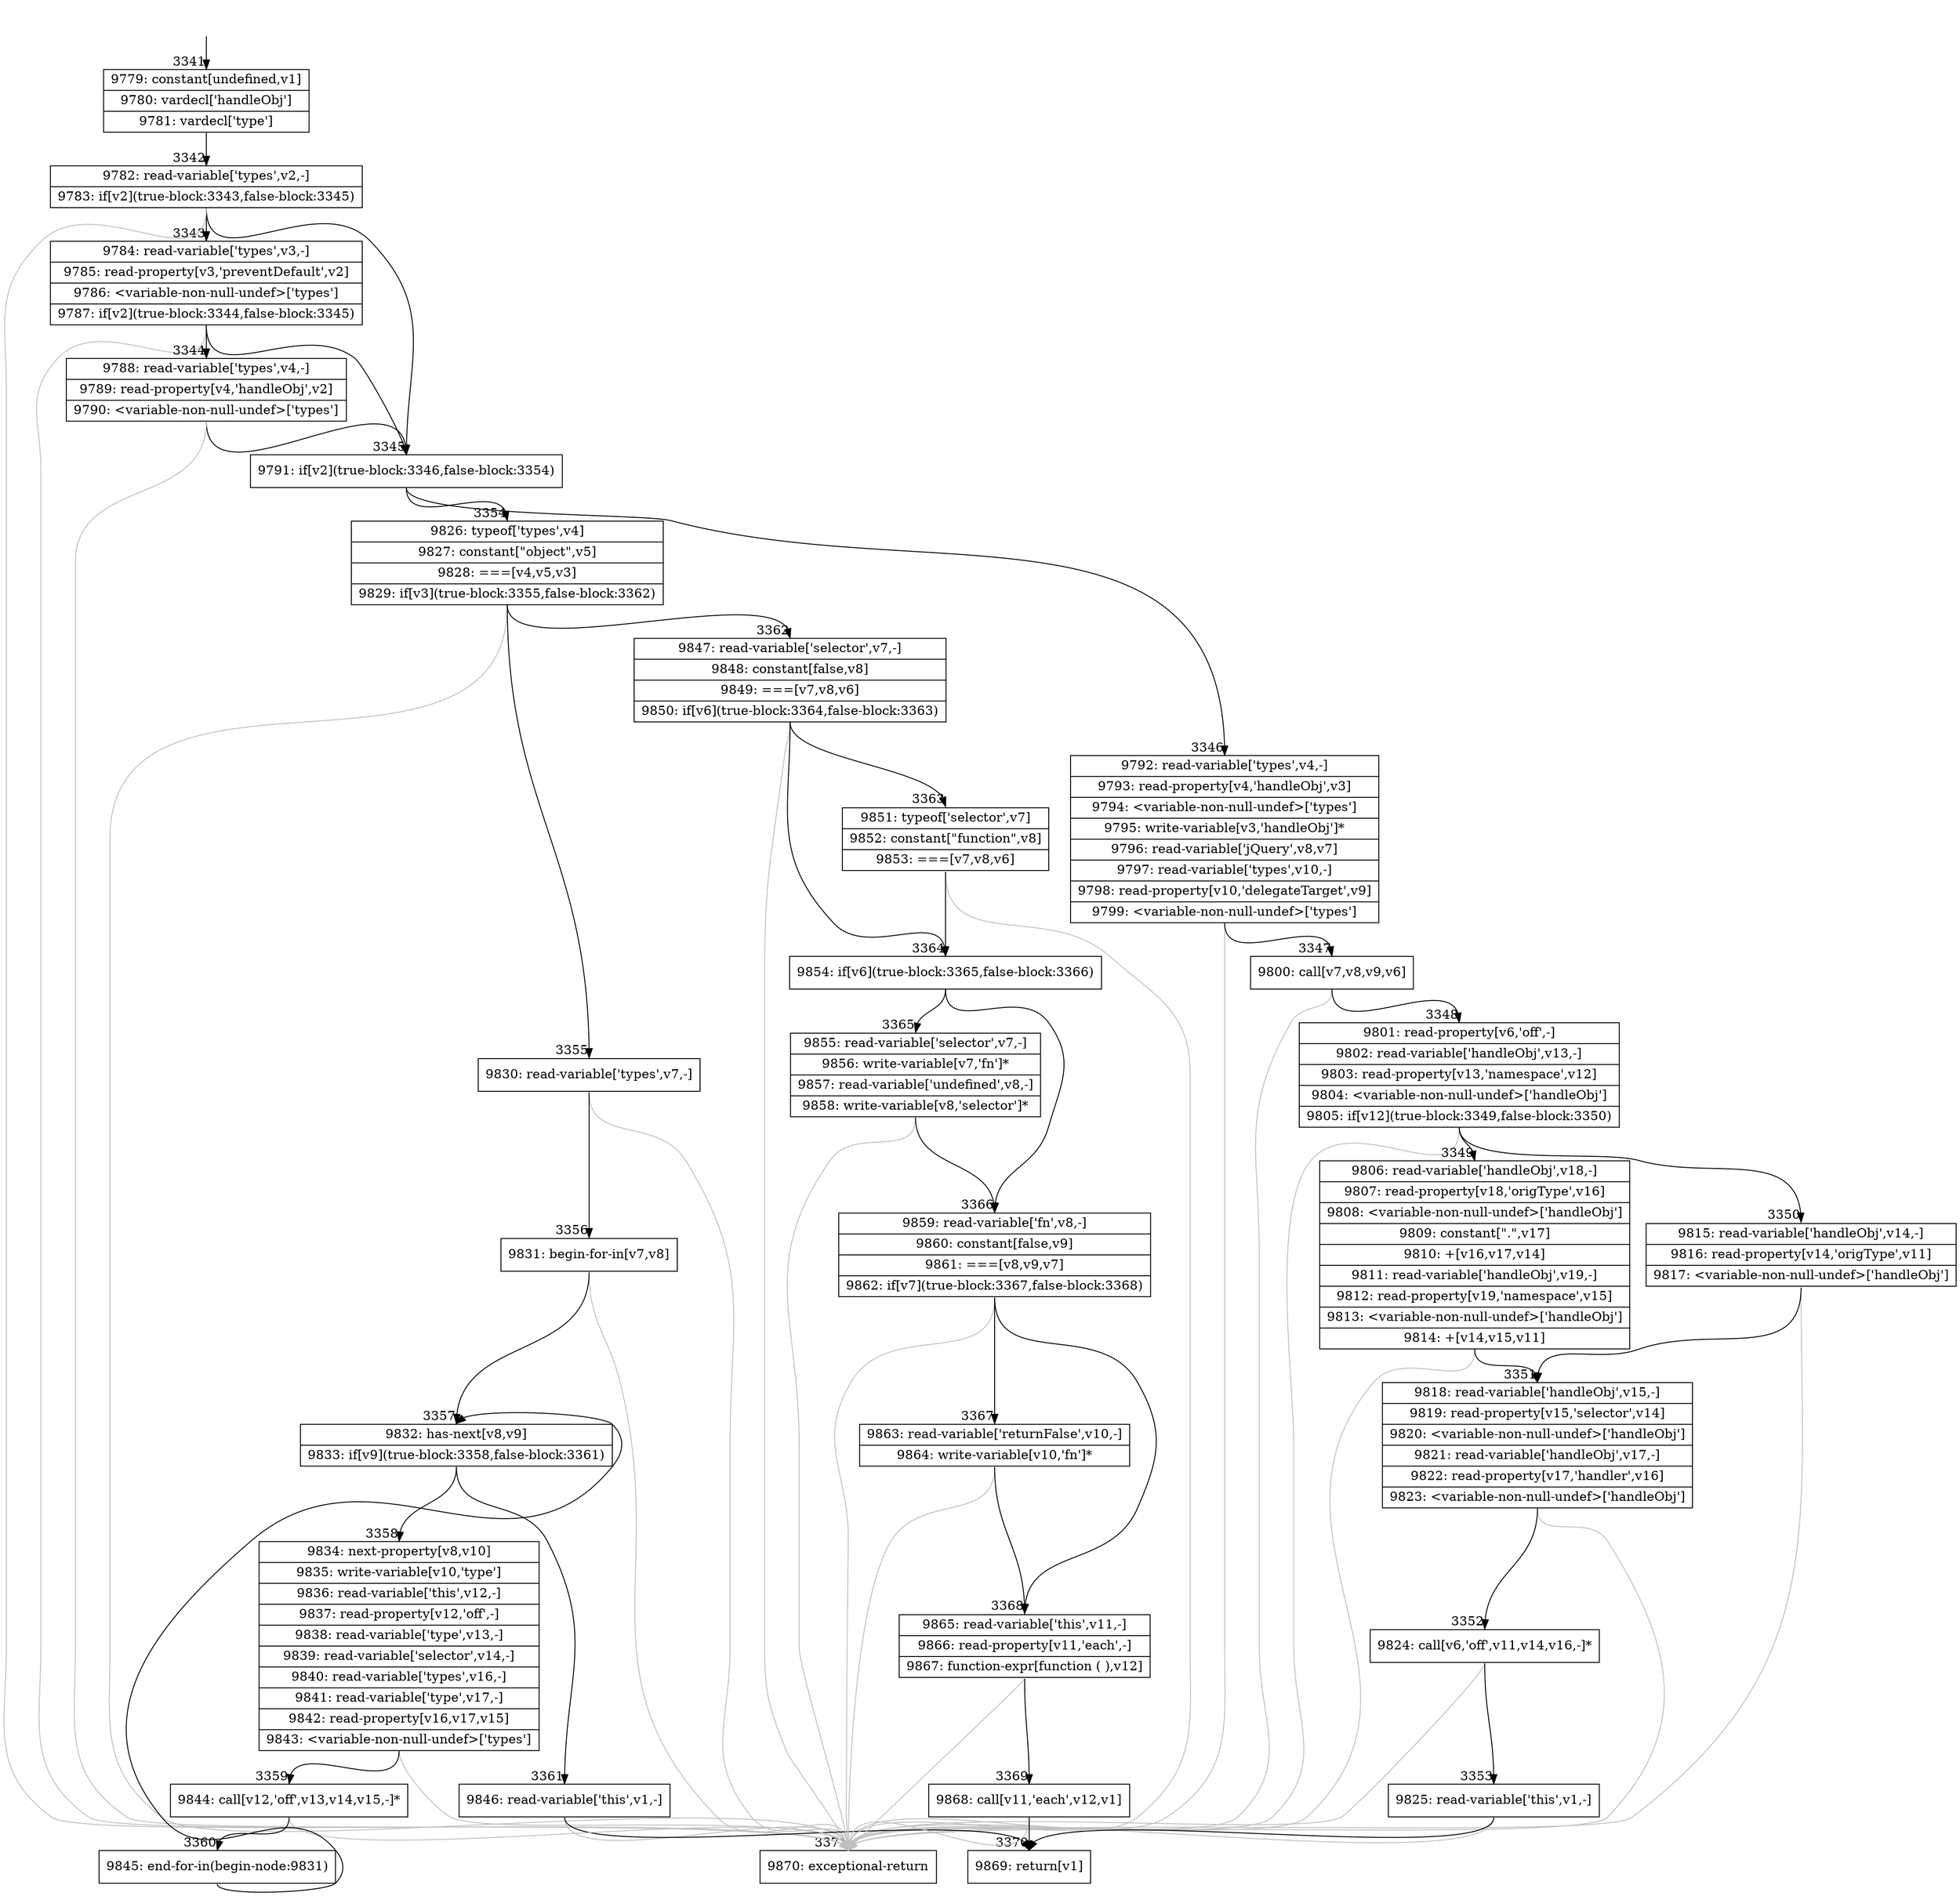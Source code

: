 digraph {
rankdir="TD"
BB_entry214[shape=none,label=""];
BB_entry214 -> BB3341 [tailport=s, headport=n, headlabel="    3341"]
BB3341 [shape=record label="{9779: constant[undefined,v1]|9780: vardecl['handleObj']|9781: vardecl['type']}" ] 
BB3341 -> BB3342 [tailport=s, headport=n, headlabel="      3342"]
BB3342 [shape=record label="{9782: read-variable['types',v2,-]|9783: if[v2](true-block:3343,false-block:3345)}" ] 
BB3342 -> BB3345 [tailport=s, headport=n, headlabel="      3345"]
BB3342 -> BB3343 [tailport=s, headport=n, headlabel="      3343"]
BB3342 -> BB3371 [tailport=s, headport=n, color=gray, headlabel="      3371"]
BB3343 [shape=record label="{9784: read-variable['types',v3,-]|9785: read-property[v3,'preventDefault',v2]|9786: \<variable-non-null-undef\>['types']|9787: if[v2](true-block:3344,false-block:3345)}" ] 
BB3343 -> BB3345 [tailport=s, headport=n]
BB3343 -> BB3344 [tailport=s, headport=n, headlabel="      3344"]
BB3343 -> BB3371 [tailport=s, headport=n, color=gray]
BB3344 [shape=record label="{9788: read-variable['types',v4,-]|9789: read-property[v4,'handleObj',v2]|9790: \<variable-non-null-undef\>['types']}" ] 
BB3344 -> BB3345 [tailport=s, headport=n]
BB3344 -> BB3371 [tailport=s, headport=n, color=gray]
BB3345 [shape=record label="{9791: if[v2](true-block:3346,false-block:3354)}" ] 
BB3345 -> BB3346 [tailport=s, headport=n, headlabel="      3346"]
BB3345 -> BB3354 [tailport=s, headport=n, headlabel="      3354"]
BB3346 [shape=record label="{9792: read-variable['types',v4,-]|9793: read-property[v4,'handleObj',v3]|9794: \<variable-non-null-undef\>['types']|9795: write-variable[v3,'handleObj']*|9796: read-variable['jQuery',v8,v7]|9797: read-variable['types',v10,-]|9798: read-property[v10,'delegateTarget',v9]|9799: \<variable-non-null-undef\>['types']}" ] 
BB3346 -> BB3347 [tailport=s, headport=n, headlabel="      3347"]
BB3346 -> BB3371 [tailport=s, headport=n, color=gray]
BB3347 [shape=record label="{9800: call[v7,v8,v9,v6]}" ] 
BB3347 -> BB3348 [tailport=s, headport=n, headlabel="      3348"]
BB3347 -> BB3371 [tailport=s, headport=n, color=gray]
BB3348 [shape=record label="{9801: read-property[v6,'off',-]|9802: read-variable['handleObj',v13,-]|9803: read-property[v13,'namespace',v12]|9804: \<variable-non-null-undef\>['handleObj']|9805: if[v12](true-block:3349,false-block:3350)}" ] 
BB3348 -> BB3349 [tailport=s, headport=n, headlabel="      3349"]
BB3348 -> BB3350 [tailport=s, headport=n, headlabel="      3350"]
BB3348 -> BB3371 [tailport=s, headport=n, color=gray]
BB3349 [shape=record label="{9806: read-variable['handleObj',v18,-]|9807: read-property[v18,'origType',v16]|9808: \<variable-non-null-undef\>['handleObj']|9809: constant[\".\",v17]|9810: +[v16,v17,v14]|9811: read-variable['handleObj',v19,-]|9812: read-property[v19,'namespace',v15]|9813: \<variable-non-null-undef\>['handleObj']|9814: +[v14,v15,v11]}" ] 
BB3349 -> BB3351 [tailport=s, headport=n, headlabel="      3351"]
BB3349 -> BB3371 [tailport=s, headport=n, color=gray]
BB3350 [shape=record label="{9815: read-variable['handleObj',v14,-]|9816: read-property[v14,'origType',v11]|9817: \<variable-non-null-undef\>['handleObj']}" ] 
BB3350 -> BB3351 [tailport=s, headport=n]
BB3350 -> BB3371 [tailport=s, headport=n, color=gray]
BB3351 [shape=record label="{9818: read-variable['handleObj',v15,-]|9819: read-property[v15,'selector',v14]|9820: \<variable-non-null-undef\>['handleObj']|9821: read-variable['handleObj',v17,-]|9822: read-property[v17,'handler',v16]|9823: \<variable-non-null-undef\>['handleObj']}" ] 
BB3351 -> BB3352 [tailport=s, headport=n, headlabel="      3352"]
BB3351 -> BB3371 [tailport=s, headport=n, color=gray]
BB3352 [shape=record label="{9824: call[v6,'off',v11,v14,v16,-]*}" ] 
BB3352 -> BB3353 [tailport=s, headport=n, headlabel="      3353"]
BB3352 -> BB3371 [tailport=s, headport=n, color=gray]
BB3353 [shape=record label="{9825: read-variable['this',v1,-]}" ] 
BB3353 -> BB3370 [tailport=s, headport=n, headlabel="      3370"]
BB3353 -> BB3371 [tailport=s, headport=n, color=gray]
BB3354 [shape=record label="{9826: typeof['types',v4]|9827: constant[\"object\",v5]|9828: ===[v4,v5,v3]|9829: if[v3](true-block:3355,false-block:3362)}" ] 
BB3354 -> BB3355 [tailport=s, headport=n, headlabel="      3355"]
BB3354 -> BB3362 [tailport=s, headport=n, headlabel="      3362"]
BB3354 -> BB3371 [tailport=s, headport=n, color=gray]
BB3355 [shape=record label="{9830: read-variable['types',v7,-]}" ] 
BB3355 -> BB3356 [tailport=s, headport=n, headlabel="      3356"]
BB3355 -> BB3371 [tailport=s, headport=n, color=gray]
BB3356 [shape=record label="{9831: begin-for-in[v7,v8]}" ] 
BB3356 -> BB3357 [tailport=s, headport=n, headlabel="      3357"]
BB3356 -> BB3371 [tailport=s, headport=n, color=gray]
BB3357 [shape=record label="{9832: has-next[v8,v9]|9833: if[v9](true-block:3358,false-block:3361)}" ] 
BB3357 -> BB3358 [tailport=s, headport=n, headlabel="      3358"]
BB3357 -> BB3361 [tailport=s, headport=n, headlabel="      3361"]
BB3358 [shape=record label="{9834: next-property[v8,v10]|9835: write-variable[v10,'type']|9836: read-variable['this',v12,-]|9837: read-property[v12,'off',-]|9838: read-variable['type',v13,-]|9839: read-variable['selector',v14,-]|9840: read-variable['types',v16,-]|9841: read-variable['type',v17,-]|9842: read-property[v16,v17,v15]|9843: \<variable-non-null-undef\>['types']}" ] 
BB3358 -> BB3359 [tailport=s, headport=n, headlabel="      3359"]
BB3358 -> BB3371 [tailport=s, headport=n, color=gray]
BB3359 [shape=record label="{9844: call[v12,'off',v13,v14,v15,-]*}" ] 
BB3359 -> BB3360 [tailport=s, headport=n, headlabel="      3360"]
BB3359 -> BB3371 [tailport=s, headport=n, color=gray]
BB3360 [shape=record label="{9845: end-for-in(begin-node:9831)}" ] 
BB3360 -> BB3357 [tailport=s, headport=n]
BB3361 [shape=record label="{9846: read-variable['this',v1,-]}" ] 
BB3361 -> BB3370 [tailport=s, headport=n]
BB3361 -> BB3371 [tailport=s, headport=n, color=gray]
BB3362 [shape=record label="{9847: read-variable['selector',v7,-]|9848: constant[false,v8]|9849: ===[v7,v8,v6]|9850: if[v6](true-block:3364,false-block:3363)}" ] 
BB3362 -> BB3364 [tailport=s, headport=n, headlabel="      3364"]
BB3362 -> BB3363 [tailport=s, headport=n, headlabel="      3363"]
BB3362 -> BB3371 [tailport=s, headport=n, color=gray]
BB3363 [shape=record label="{9851: typeof['selector',v7]|9852: constant[\"function\",v8]|9853: ===[v7,v8,v6]}" ] 
BB3363 -> BB3364 [tailport=s, headport=n]
BB3363 -> BB3371 [tailport=s, headport=n, color=gray]
BB3364 [shape=record label="{9854: if[v6](true-block:3365,false-block:3366)}" ] 
BB3364 -> BB3365 [tailport=s, headport=n, headlabel="      3365"]
BB3364 -> BB3366 [tailport=s, headport=n, headlabel="      3366"]
BB3365 [shape=record label="{9855: read-variable['selector',v7,-]|9856: write-variable[v7,'fn']*|9857: read-variable['undefined',v8,-]|9858: write-variable[v8,'selector']*}" ] 
BB3365 -> BB3366 [tailport=s, headport=n]
BB3365 -> BB3371 [tailport=s, headport=n, color=gray]
BB3366 [shape=record label="{9859: read-variable['fn',v8,-]|9860: constant[false,v9]|9861: ===[v8,v9,v7]|9862: if[v7](true-block:3367,false-block:3368)}" ] 
BB3366 -> BB3367 [tailport=s, headport=n, headlabel="      3367"]
BB3366 -> BB3368 [tailport=s, headport=n, headlabel="      3368"]
BB3366 -> BB3371 [tailport=s, headport=n, color=gray]
BB3367 [shape=record label="{9863: read-variable['returnFalse',v10,-]|9864: write-variable[v10,'fn']*}" ] 
BB3367 -> BB3368 [tailport=s, headport=n]
BB3367 -> BB3371 [tailport=s, headport=n, color=gray]
BB3368 [shape=record label="{9865: read-variable['this',v11,-]|9866: read-property[v11,'each',-]|9867: function-expr[function ( ),v12]}" ] 
BB3368 -> BB3369 [tailport=s, headport=n, headlabel="      3369"]
BB3368 -> BB3371 [tailport=s, headport=n, color=gray]
BB3369 [shape=record label="{9868: call[v11,'each',v12,v1]}" ] 
BB3369 -> BB3370 [tailport=s, headport=n]
BB3369 -> BB3371 [tailport=s, headport=n, color=gray]
BB3370 [shape=record label="{9869: return[v1]}" ] 
BB3371 [shape=record label="{9870: exceptional-return}" ] 
}
